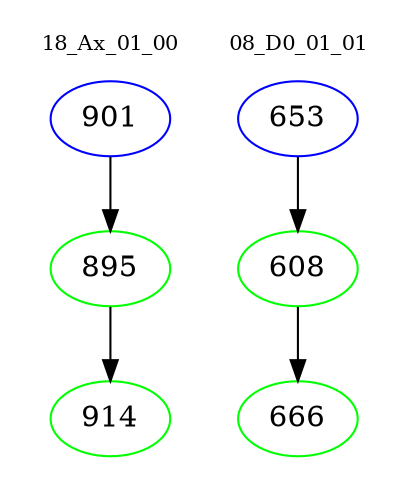 digraph{
subgraph cluster_0 {
color = white
label = "18_Ax_01_00";
fontsize=10;
T0_901 [label="901", color="blue"]
T0_901 -> T0_895 [color="black"]
T0_895 [label="895", color="green"]
T0_895 -> T0_914 [color="black"]
T0_914 [label="914", color="green"]
}
subgraph cluster_1 {
color = white
label = "08_D0_01_01";
fontsize=10;
T1_653 [label="653", color="blue"]
T1_653 -> T1_608 [color="black"]
T1_608 [label="608", color="green"]
T1_608 -> T1_666 [color="black"]
T1_666 [label="666", color="green"]
}
}
